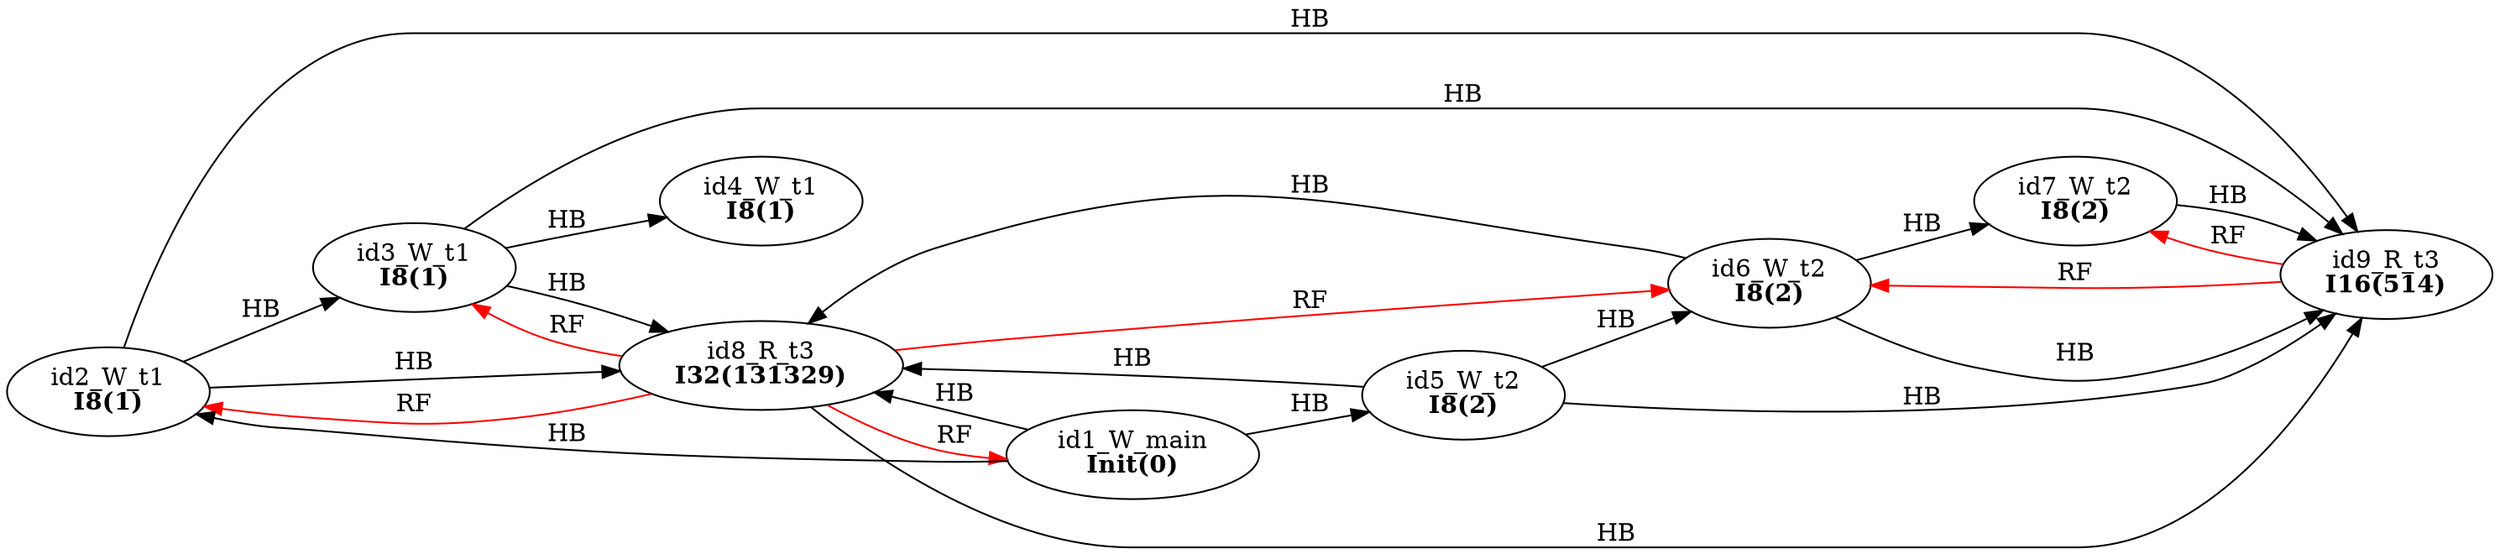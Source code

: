 digraph memory_model {
rankdir=LR;
splines=true; esep=0.5;
id2_W_t1 -> id3_W_t1 [label = "HB", color="black"];
id3_W_t1 -> id4_W_t1 [label = "HB", color="black"];
id5_W_t2 -> id6_W_t2 [label = "HB", color="black"];
id6_W_t2 -> id7_W_t2 [label = "HB", color="black"];
id8_R_t3 -> id9_R_t3 [label = "HB", color="black"];
id1_W_main -> id2_W_t1 [label = "HB", color="black"];
id1_W_main -> id5_W_t2 [label = "HB", color="black"];
id1_W_main -> id8_R_t3 [label = "HB", color="black"];
id2_W_t1 -> id8_R_t3 [label = "HB", color="black"];
id2_W_t1 -> id9_R_t3 [label = "HB", color="black"];
id3_W_t1 -> id8_R_t3 [label = "HB", color="black"];
id3_W_t1 -> id9_R_t3 [label = "HB", color="black"];
id5_W_t2 -> id8_R_t3 [label = "HB", color="black"];
id5_W_t2 -> id9_R_t3 [label = "HB", color="black"];
id6_W_t2 -> id8_R_t3 [label = "HB", color="black"];
id6_W_t2 -> id9_R_t3 [label = "HB", color="black"];
id7_W_t2 -> id9_R_t3 [label = "HB", color="black"];
id8_R_t3 -> id1_W_main [label = "RF", color="red"];
id8_R_t3 -> id2_W_t1 [label = "RF", color="red"];
id8_R_t3 -> id3_W_t1 [label = "RF", color="red"];
id8_R_t3 -> id6_W_t2 [label = "RF", color="red"];
id9_R_t3 -> id6_W_t2 [label = "RF", color="red"];
id9_R_t3 -> id7_W_t2 [label = "RF", color="red"];
id1_W_main [label=<id1_W_main<br/><B>Init(0)</B>>, pos="5.0,6!"]
id2_W_t1 [label=<id2_W_t1<br/><B>I8(1)</B>>, pos="0,4!"]
id3_W_t1 [label=<id3_W_t1<br/><B>I8(1)</B>>, pos="0,2!"]
id4_W_t1 [label=<id4_W_t1<br/><B>I8(1)</B>>, pos="0,0!"]
id5_W_t2 [label=<id5_W_t2<br/><B>I8(2)</B>>, pos="5,4!"]
id6_W_t2 [label=<id6_W_t2<br/><B>I8(2)</B>>, pos="5,2!"]
id7_W_t2 [label=<id7_W_t2<br/><B>I8(2)</B>>, pos="5,0!"]
id8_R_t3 [label=<id8_R_t3<br/><B>I32(131329)</B>>, pos="10,4!"]
id9_R_t3 [label=<id9_R_t3<br/><B>I16(514)</B>>, pos="10,2!"]
}